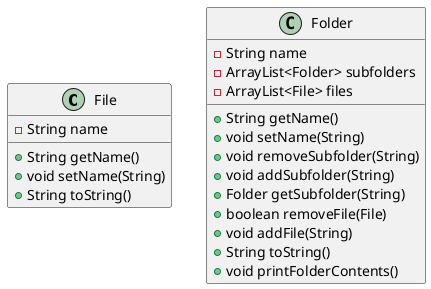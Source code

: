 @startuml
class File {
- String name
+ String getName()
+ void setName(String)
+ String toString()
}


class Folder {
- String name
- ArrayList<Folder> subfolders
- ArrayList<File> files
+ String getName()
+ void setName(String)
+ void removeSubfolder(String)
+ void addSubfolder(String)
+ Folder getSubfolder(String)
+ boolean removeFile(File)
+ void addFile(String)
+ String toString()
+ void printFolderContents()
}




@enduml